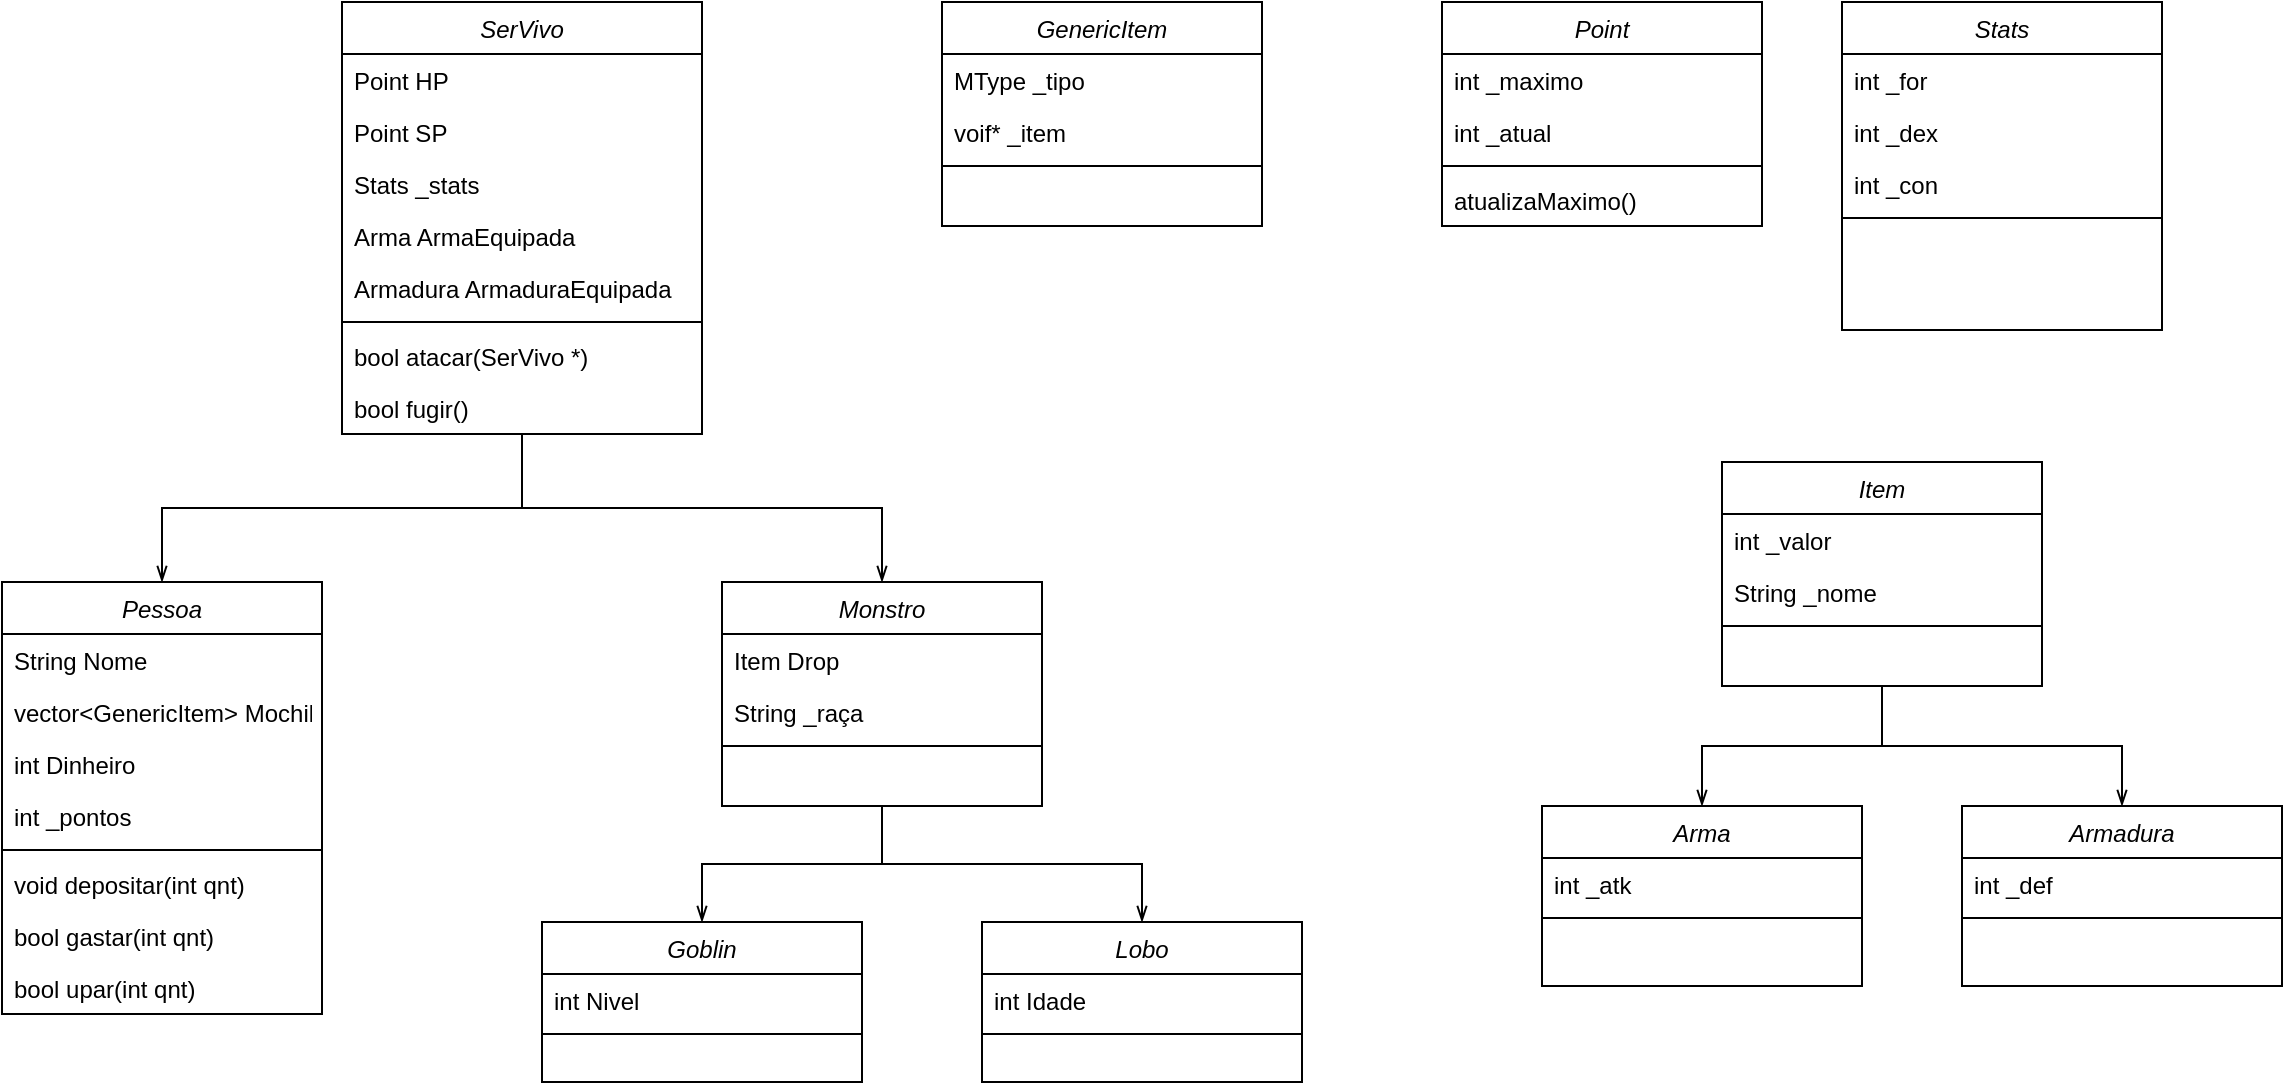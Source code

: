 <mxfile version="14.5.1" type="device"><diagram id="C5RBs43oDa-KdzZeNtuy" name="Page-1"><mxGraphModel dx="1483" dy="836" grid="1" gridSize="10" guides="1" tooltips="1" connect="1" arrows="1" fold="1" page="1" pageScale="1" pageWidth="827" pageHeight="1169" math="0" shadow="0"><root><mxCell id="WIyWlLk6GJQsqaUBKTNV-0"/><mxCell id="WIyWlLk6GJQsqaUBKTNV-1" parent="WIyWlLk6GJQsqaUBKTNV-0"/><mxCell id="zkfFHV4jXpPFQw0GAbJ--0" value="SerVivo" style="swimlane;fontStyle=2;align=center;verticalAlign=top;childLayout=stackLayout;horizontal=1;startSize=26;horizontalStack=0;resizeParent=1;resizeLast=0;collapsible=1;marginBottom=0;rounded=0;shadow=0;strokeWidth=1;" parent="WIyWlLk6GJQsqaUBKTNV-1" vertex="1"><mxGeometry x="320" y="60" width="180" height="216" as="geometry"><mxRectangle x="230" y="140" width="160" height="26" as="alternateBounds"/></mxGeometry></mxCell><mxCell id="zkfFHV4jXpPFQw0GAbJ--1" value="Point HP" style="text;align=left;verticalAlign=top;spacingLeft=4;spacingRight=4;overflow=hidden;rotatable=0;points=[[0,0.5],[1,0.5]];portConstraint=eastwest;" parent="zkfFHV4jXpPFQw0GAbJ--0" vertex="1"><mxGeometry y="26" width="180" height="26" as="geometry"/></mxCell><mxCell id="BpfBv5XqKOe322BRgMAQ-15" value="Point SP" style="text;align=left;verticalAlign=top;spacingLeft=4;spacingRight=4;overflow=hidden;rotatable=0;points=[[0,0.5],[1,0.5]];portConstraint=eastwest;rounded=0;shadow=0;html=0;" vertex="1" parent="zkfFHV4jXpPFQw0GAbJ--0"><mxGeometry y="52" width="180" height="26" as="geometry"/></mxCell><mxCell id="zkfFHV4jXpPFQw0GAbJ--3" value="Stats _stats" style="text;align=left;verticalAlign=top;spacingLeft=4;spacingRight=4;overflow=hidden;rotatable=0;points=[[0,0.5],[1,0.5]];portConstraint=eastwest;rounded=0;shadow=0;html=0;" parent="zkfFHV4jXpPFQw0GAbJ--0" vertex="1"><mxGeometry y="78" width="180" height="26" as="geometry"/></mxCell><mxCell id="BpfBv5XqKOe322BRgMAQ-14" value="Arma ArmaEquipada" style="text;align=left;verticalAlign=top;spacingLeft=4;spacingRight=4;overflow=hidden;rotatable=0;points=[[0,0.5],[1,0.5]];portConstraint=eastwest;rounded=0;shadow=0;html=0;" vertex="1" parent="zkfFHV4jXpPFQw0GAbJ--0"><mxGeometry y="104" width="180" height="26" as="geometry"/></mxCell><mxCell id="BpfBv5XqKOe322BRgMAQ-13" value="Armadura ArmaduraEquipada" style="text;align=left;verticalAlign=top;spacingLeft=4;spacingRight=4;overflow=hidden;rotatable=0;points=[[0,0.5],[1,0.5]];portConstraint=eastwest;rounded=0;shadow=0;html=0;" vertex="1" parent="zkfFHV4jXpPFQw0GAbJ--0"><mxGeometry y="130" width="180" height="26" as="geometry"/></mxCell><mxCell id="zkfFHV4jXpPFQw0GAbJ--4" value="" style="line;html=1;strokeWidth=1;align=left;verticalAlign=middle;spacingTop=-1;spacingLeft=3;spacingRight=3;rotatable=0;labelPosition=right;points=[];portConstraint=eastwest;" parent="zkfFHV4jXpPFQw0GAbJ--0" vertex="1"><mxGeometry y="156" width="180" height="8" as="geometry"/></mxCell><mxCell id="zkfFHV4jXpPFQw0GAbJ--5" value="bool atacar(SerVivo *)" style="text;align=left;verticalAlign=top;spacingLeft=4;spacingRight=4;overflow=hidden;rotatable=0;points=[[0,0.5],[1,0.5]];portConstraint=eastwest;" parent="zkfFHV4jXpPFQw0GAbJ--0" vertex="1"><mxGeometry y="164" width="180" height="26" as="geometry"/></mxCell><mxCell id="BpfBv5XqKOe322BRgMAQ-67" value="bool fugir()" style="text;align=left;verticalAlign=top;spacingLeft=4;spacingRight=4;overflow=hidden;rotatable=0;points=[[0,0.5],[1,0.5]];portConstraint=eastwest;" vertex="1" parent="zkfFHV4jXpPFQw0GAbJ--0"><mxGeometry y="190" width="180" height="26" as="geometry"/></mxCell><mxCell id="BpfBv5XqKOe322BRgMAQ-16" style="edgeStyle=orthogonalEdgeStyle;rounded=0;orthogonalLoop=1;jettySize=auto;html=1;exitX=0.5;exitY=0;exitDx=0;exitDy=0;endArrow=none;endFill=0;startArrow=openThin;startFill=0;entryX=0.5;entryY=1;entryDx=0;entryDy=0;" edge="1" parent="WIyWlLk6GJQsqaUBKTNV-1" source="BpfBv5XqKOe322BRgMAQ-1" target="zkfFHV4jXpPFQw0GAbJ--0"><mxGeometry relative="1" as="geometry"><mxPoint x="407" y="280" as="targetPoint"/></mxGeometry></mxCell><mxCell id="BpfBv5XqKOe322BRgMAQ-1" value="Pessoa" style="swimlane;fontStyle=2;align=center;verticalAlign=top;childLayout=stackLayout;horizontal=1;startSize=26;horizontalStack=0;resizeParent=1;resizeLast=0;collapsible=1;marginBottom=0;rounded=0;shadow=0;strokeWidth=1;" vertex="1" parent="WIyWlLk6GJQsqaUBKTNV-1"><mxGeometry x="150" y="350" width="160" height="216" as="geometry"><mxRectangle x="230" y="140" width="160" height="26" as="alternateBounds"/></mxGeometry></mxCell><mxCell id="BpfBv5XqKOe322BRgMAQ-2" value="String Nome" style="text;align=left;verticalAlign=top;spacingLeft=4;spacingRight=4;overflow=hidden;rotatable=0;points=[[0,0.5],[1,0.5]];portConstraint=eastwest;" vertex="1" parent="BpfBv5XqKOe322BRgMAQ-1"><mxGeometry y="26" width="160" height="26" as="geometry"/></mxCell><mxCell id="BpfBv5XqKOe322BRgMAQ-3" value="vector&lt;GenericItem&gt; Mochila" style="text;align=left;verticalAlign=top;spacingLeft=4;spacingRight=4;overflow=hidden;rotatable=0;points=[[0,0.5],[1,0.5]];portConstraint=eastwest;rounded=0;shadow=0;html=0;" vertex="1" parent="BpfBv5XqKOe322BRgMAQ-1"><mxGeometry y="52" width="160" height="26" as="geometry"/></mxCell><mxCell id="BpfBv5XqKOe322BRgMAQ-64" value="int Dinheiro" style="text;align=left;verticalAlign=top;spacingLeft=4;spacingRight=4;overflow=hidden;rotatable=0;points=[[0,0.5],[1,0.5]];portConstraint=eastwest;rounded=0;shadow=0;html=0;" vertex="1" parent="BpfBv5XqKOe322BRgMAQ-1"><mxGeometry y="78" width="160" height="26" as="geometry"/></mxCell><mxCell id="BpfBv5XqKOe322BRgMAQ-74" value="int _pontos" style="text;align=left;verticalAlign=top;spacingLeft=4;spacingRight=4;overflow=hidden;rotatable=0;points=[[0,0.5],[1,0.5]];portConstraint=eastwest;rounded=0;shadow=0;html=0;" vertex="1" parent="BpfBv5XqKOe322BRgMAQ-1"><mxGeometry y="104" width="160" height="26" as="geometry"/></mxCell><mxCell id="BpfBv5XqKOe322BRgMAQ-5" value="" style="line;html=1;strokeWidth=1;align=left;verticalAlign=middle;spacingTop=-1;spacingLeft=3;spacingRight=3;rotatable=0;labelPosition=right;points=[];portConstraint=eastwest;" vertex="1" parent="BpfBv5XqKOe322BRgMAQ-1"><mxGeometry y="130" width="160" height="8" as="geometry"/></mxCell><mxCell id="BpfBv5XqKOe322BRgMAQ-65" value="void depositar(int qnt)" style="text;align=left;verticalAlign=top;spacingLeft=4;spacingRight=4;overflow=hidden;rotatable=0;points=[[0,0.5],[1,0.5]];portConstraint=eastwest;rounded=0;shadow=0;html=0;" vertex="1" parent="BpfBv5XqKOe322BRgMAQ-1"><mxGeometry y="138" width="160" height="26" as="geometry"/></mxCell><mxCell id="BpfBv5XqKOe322BRgMAQ-66" value="bool gastar(int qnt)" style="text;align=left;verticalAlign=top;spacingLeft=4;spacingRight=4;overflow=hidden;rotatable=0;points=[[0,0.5],[1,0.5]];portConstraint=eastwest;rounded=0;shadow=0;html=0;" vertex="1" parent="BpfBv5XqKOe322BRgMAQ-1"><mxGeometry y="164" width="160" height="26" as="geometry"/></mxCell><mxCell id="BpfBv5XqKOe322BRgMAQ-75" value="bool upar(int qnt)" style="text;align=left;verticalAlign=top;spacingLeft=4;spacingRight=4;overflow=hidden;rotatable=0;points=[[0,0.5],[1,0.5]];portConstraint=eastwest;rounded=0;shadow=0;html=0;" vertex="1" parent="BpfBv5XqKOe322BRgMAQ-1"><mxGeometry y="190" width="160" height="26" as="geometry"/></mxCell><mxCell id="BpfBv5XqKOe322BRgMAQ-17" style="edgeStyle=orthogonalEdgeStyle;rounded=0;orthogonalLoop=1;jettySize=auto;html=1;exitX=0.5;exitY=0;exitDx=0;exitDy=0;startArrow=openThin;startFill=0;endArrow=none;endFill=0;entryX=0.5;entryY=1;entryDx=0;entryDy=0;" edge="1" parent="WIyWlLk6GJQsqaUBKTNV-1" source="BpfBv5XqKOe322BRgMAQ-7" target="zkfFHV4jXpPFQw0GAbJ--0"><mxGeometry relative="1" as="geometry"><mxPoint x="407" y="280" as="targetPoint"/></mxGeometry></mxCell><mxCell id="BpfBv5XqKOe322BRgMAQ-7" value="Monstro" style="swimlane;fontStyle=2;align=center;verticalAlign=top;childLayout=stackLayout;horizontal=1;startSize=26;horizontalStack=0;resizeParent=1;resizeLast=0;collapsible=1;marginBottom=0;rounded=0;shadow=0;strokeWidth=1;" vertex="1" parent="WIyWlLk6GJQsqaUBKTNV-1"><mxGeometry x="510" y="350" width="160" height="112" as="geometry"><mxRectangle x="230" y="140" width="160" height="26" as="alternateBounds"/></mxGeometry></mxCell><mxCell id="BpfBv5XqKOe322BRgMAQ-8" value="Item Drop" style="text;align=left;verticalAlign=top;spacingLeft=4;spacingRight=4;overflow=hidden;rotatable=0;points=[[0,0.5],[1,0.5]];portConstraint=eastwest;" vertex="1" parent="BpfBv5XqKOe322BRgMAQ-7"><mxGeometry y="26" width="160" height="26" as="geometry"/></mxCell><mxCell id="BpfBv5XqKOe322BRgMAQ-54" value="String _raça" style="text;align=left;verticalAlign=top;spacingLeft=4;spacingRight=4;overflow=hidden;rotatable=0;points=[[0,0.5],[1,0.5]];portConstraint=eastwest;" vertex="1" parent="BpfBv5XqKOe322BRgMAQ-7"><mxGeometry y="52" width="160" height="26" as="geometry"/></mxCell><mxCell id="BpfBv5XqKOe322BRgMAQ-11" value="" style="line;html=1;strokeWidth=1;align=left;verticalAlign=middle;spacingTop=-1;spacingLeft=3;spacingRight=3;rotatable=0;labelPosition=right;points=[];portConstraint=eastwest;" vertex="1" parent="BpfBv5XqKOe322BRgMAQ-7"><mxGeometry y="78" width="160" height="8" as="geometry"/></mxCell><mxCell id="BpfBv5XqKOe322BRgMAQ-22" style="edgeStyle=orthogonalEdgeStyle;rounded=0;orthogonalLoop=1;jettySize=auto;html=1;exitX=0.5;exitY=0;exitDx=0;exitDy=0;entryX=0.5;entryY=1;entryDx=0;entryDy=0;startArrow=openThin;startFill=0;endArrow=none;endFill=0;" edge="1" parent="WIyWlLk6GJQsqaUBKTNV-1" source="BpfBv5XqKOe322BRgMAQ-18" target="BpfBv5XqKOe322BRgMAQ-7"><mxGeometry relative="1" as="geometry"/></mxCell><mxCell id="BpfBv5XqKOe322BRgMAQ-18" value="Goblin" style="swimlane;fontStyle=2;align=center;verticalAlign=top;childLayout=stackLayout;horizontal=1;startSize=26;horizontalStack=0;resizeParent=1;resizeLast=0;collapsible=1;marginBottom=0;rounded=0;shadow=0;strokeWidth=1;" vertex="1" parent="WIyWlLk6GJQsqaUBKTNV-1"><mxGeometry x="420" y="520" width="160" height="80" as="geometry"><mxRectangle x="230" y="140" width="160" height="26" as="alternateBounds"/></mxGeometry></mxCell><mxCell id="BpfBv5XqKOe322BRgMAQ-19" value="int Nivel" style="text;align=left;verticalAlign=top;spacingLeft=4;spacingRight=4;overflow=hidden;rotatable=0;points=[[0,0.5],[1,0.5]];portConstraint=eastwest;" vertex="1" parent="BpfBv5XqKOe322BRgMAQ-18"><mxGeometry y="26" width="160" height="26" as="geometry"/></mxCell><mxCell id="BpfBv5XqKOe322BRgMAQ-20" value="" style="line;html=1;strokeWidth=1;align=left;verticalAlign=middle;spacingTop=-1;spacingLeft=3;spacingRight=3;rotatable=0;labelPosition=right;points=[];portConstraint=eastwest;" vertex="1" parent="BpfBv5XqKOe322BRgMAQ-18"><mxGeometry y="52" width="160" height="8" as="geometry"/></mxCell><mxCell id="BpfBv5XqKOe322BRgMAQ-27" style="edgeStyle=orthogonalEdgeStyle;rounded=0;orthogonalLoop=1;jettySize=auto;html=1;exitX=0.5;exitY=0;exitDx=0;exitDy=0;entryX=0.5;entryY=1;entryDx=0;entryDy=0;startArrow=openThin;startFill=0;endArrow=none;endFill=0;" edge="1" parent="WIyWlLk6GJQsqaUBKTNV-1" source="BpfBv5XqKOe322BRgMAQ-23" target="BpfBv5XqKOe322BRgMAQ-7"><mxGeometry relative="1" as="geometry"/></mxCell><mxCell id="BpfBv5XqKOe322BRgMAQ-23" value="Lobo" style="swimlane;fontStyle=2;align=center;verticalAlign=top;childLayout=stackLayout;horizontal=1;startSize=26;horizontalStack=0;resizeParent=1;resizeLast=0;collapsible=1;marginBottom=0;rounded=0;shadow=0;strokeWidth=1;" vertex="1" parent="WIyWlLk6GJQsqaUBKTNV-1"><mxGeometry x="640" y="520" width="160" height="80" as="geometry"><mxRectangle x="230" y="140" width="160" height="26" as="alternateBounds"/></mxGeometry></mxCell><mxCell id="BpfBv5XqKOe322BRgMAQ-24" value="int Idade" style="text;align=left;verticalAlign=top;spacingLeft=4;spacingRight=4;overflow=hidden;rotatable=0;points=[[0,0.5],[1,0.5]];portConstraint=eastwest;" vertex="1" parent="BpfBv5XqKOe322BRgMAQ-23"><mxGeometry y="26" width="160" height="26" as="geometry"/></mxCell><mxCell id="BpfBv5XqKOe322BRgMAQ-25" value="" style="line;html=1;strokeWidth=1;align=left;verticalAlign=middle;spacingTop=-1;spacingLeft=3;spacingRight=3;rotatable=0;labelPosition=right;points=[];portConstraint=eastwest;" vertex="1" parent="BpfBv5XqKOe322BRgMAQ-23"><mxGeometry y="52" width="160" height="8" as="geometry"/></mxCell><mxCell id="BpfBv5XqKOe322BRgMAQ-28" value="Point" style="swimlane;fontStyle=2;align=center;verticalAlign=top;childLayout=stackLayout;horizontal=1;startSize=26;horizontalStack=0;resizeParent=1;resizeLast=0;collapsible=1;marginBottom=0;rounded=0;shadow=0;strokeWidth=1;" vertex="1" parent="WIyWlLk6GJQsqaUBKTNV-1"><mxGeometry x="870" y="60" width="160" height="112" as="geometry"><mxRectangle x="230" y="140" width="160" height="26" as="alternateBounds"/></mxGeometry></mxCell><mxCell id="BpfBv5XqKOe322BRgMAQ-29" value="int _maximo" style="text;align=left;verticalAlign=top;spacingLeft=4;spacingRight=4;overflow=hidden;rotatable=0;points=[[0,0.5],[1,0.5]];portConstraint=eastwest;" vertex="1" parent="BpfBv5XqKOe322BRgMAQ-28"><mxGeometry y="26" width="160" height="26" as="geometry"/></mxCell><mxCell id="BpfBv5XqKOe322BRgMAQ-32" value="int _atual" style="text;align=left;verticalAlign=top;spacingLeft=4;spacingRight=4;overflow=hidden;rotatable=0;points=[[0,0.5],[1,0.5]];portConstraint=eastwest;" vertex="1" parent="BpfBv5XqKOe322BRgMAQ-28"><mxGeometry y="52" width="160" height="26" as="geometry"/></mxCell><mxCell id="BpfBv5XqKOe322BRgMAQ-30" value="" style="line;html=1;strokeWidth=1;align=left;verticalAlign=middle;spacingTop=-1;spacingLeft=3;spacingRight=3;rotatable=0;labelPosition=right;points=[];portConstraint=eastwest;" vertex="1" parent="BpfBv5XqKOe322BRgMAQ-28"><mxGeometry y="78" width="160" height="8" as="geometry"/></mxCell><mxCell id="BpfBv5XqKOe322BRgMAQ-31" value="atualizaMaximo()" style="text;align=left;verticalAlign=top;spacingLeft=4;spacingRight=4;overflow=hidden;rotatable=0;points=[[0,0.5],[1,0.5]];portConstraint=eastwest;" vertex="1" parent="BpfBv5XqKOe322BRgMAQ-28"><mxGeometry y="86" width="160" height="26" as="geometry"/></mxCell><mxCell id="BpfBv5XqKOe322BRgMAQ-40" value="Stats" style="swimlane;fontStyle=2;align=center;verticalAlign=top;childLayout=stackLayout;horizontal=1;startSize=26;horizontalStack=0;resizeParent=1;resizeLast=0;collapsible=1;marginBottom=0;rounded=0;shadow=0;strokeWidth=1;" vertex="1" parent="WIyWlLk6GJQsqaUBKTNV-1"><mxGeometry x="1070" y="60" width="160" height="164" as="geometry"><mxRectangle x="230" y="140" width="160" height="26" as="alternateBounds"/></mxGeometry></mxCell><mxCell id="BpfBv5XqKOe322BRgMAQ-41" value="int _for" style="text;align=left;verticalAlign=top;spacingLeft=4;spacingRight=4;overflow=hidden;rotatable=0;points=[[0,0.5],[1,0.5]];portConstraint=eastwest;" vertex="1" parent="BpfBv5XqKOe322BRgMAQ-40"><mxGeometry y="26" width="160" height="26" as="geometry"/></mxCell><mxCell id="BpfBv5XqKOe322BRgMAQ-45" value="int _dex" style="text;align=left;verticalAlign=top;spacingLeft=4;spacingRight=4;overflow=hidden;rotatable=0;points=[[0,0.5],[1,0.5]];portConstraint=eastwest;" vertex="1" parent="BpfBv5XqKOe322BRgMAQ-40"><mxGeometry y="52" width="160" height="26" as="geometry"/></mxCell><mxCell id="BpfBv5XqKOe322BRgMAQ-46" value="int _con" style="text;align=left;verticalAlign=top;spacingLeft=4;spacingRight=4;overflow=hidden;rotatable=0;points=[[0,0.5],[1,0.5]];portConstraint=eastwest;" vertex="1" parent="BpfBv5XqKOe322BRgMAQ-40"><mxGeometry y="78" width="160" height="26" as="geometry"/></mxCell><mxCell id="BpfBv5XqKOe322BRgMAQ-43" value="" style="line;html=1;strokeWidth=1;align=left;verticalAlign=middle;spacingTop=-1;spacingLeft=3;spacingRight=3;rotatable=0;labelPosition=right;points=[];portConstraint=eastwest;" vertex="1" parent="BpfBv5XqKOe322BRgMAQ-40"><mxGeometry y="104" width="160" height="8" as="geometry"/></mxCell><mxCell id="BpfBv5XqKOe322BRgMAQ-48" value="Item" style="swimlane;fontStyle=2;align=center;verticalAlign=top;childLayout=stackLayout;horizontal=1;startSize=26;horizontalStack=0;resizeParent=1;resizeLast=0;collapsible=1;marginBottom=0;rounded=0;shadow=0;strokeWidth=1;" vertex="1" parent="WIyWlLk6GJQsqaUBKTNV-1"><mxGeometry x="1010" y="290" width="160" height="112" as="geometry"><mxRectangle x="230" y="140" width="160" height="26" as="alternateBounds"/></mxGeometry></mxCell><mxCell id="BpfBv5XqKOe322BRgMAQ-49" value="int _valor" style="text;align=left;verticalAlign=top;spacingLeft=4;spacingRight=4;overflow=hidden;rotatable=0;points=[[0,0.5],[1,0.5]];portConstraint=eastwest;" vertex="1" parent="BpfBv5XqKOe322BRgMAQ-48"><mxGeometry y="26" width="160" height="26" as="geometry"/></mxCell><mxCell id="BpfBv5XqKOe322BRgMAQ-50" value="String _nome" style="text;align=left;verticalAlign=top;spacingLeft=4;spacingRight=4;overflow=hidden;rotatable=0;points=[[0,0.5],[1,0.5]];portConstraint=eastwest;" vertex="1" parent="BpfBv5XqKOe322BRgMAQ-48"><mxGeometry y="52" width="160" height="26" as="geometry"/></mxCell><mxCell id="BpfBv5XqKOe322BRgMAQ-51" value="" style="line;html=1;strokeWidth=1;align=left;verticalAlign=middle;spacingTop=-1;spacingLeft=3;spacingRight=3;rotatable=0;labelPosition=right;points=[];portConstraint=eastwest;" vertex="1" parent="BpfBv5XqKOe322BRgMAQ-48"><mxGeometry y="78" width="160" height="8" as="geometry"/></mxCell><mxCell id="BpfBv5XqKOe322BRgMAQ-62" style="edgeStyle=orthogonalEdgeStyle;rounded=0;orthogonalLoop=1;jettySize=auto;html=1;exitX=0.5;exitY=0;exitDx=0;exitDy=0;entryX=0.5;entryY=1;entryDx=0;entryDy=0;startArrow=openThin;startFill=0;endArrow=none;endFill=0;" edge="1" parent="WIyWlLk6GJQsqaUBKTNV-1" source="BpfBv5XqKOe322BRgMAQ-55" target="BpfBv5XqKOe322BRgMAQ-48"><mxGeometry relative="1" as="geometry"/></mxCell><mxCell id="BpfBv5XqKOe322BRgMAQ-55" value="Arma" style="swimlane;fontStyle=2;align=center;verticalAlign=top;childLayout=stackLayout;horizontal=1;startSize=26;horizontalStack=0;resizeParent=1;resizeLast=0;collapsible=1;marginBottom=0;rounded=0;shadow=0;strokeWidth=1;" vertex="1" parent="WIyWlLk6GJQsqaUBKTNV-1"><mxGeometry x="920" y="462" width="160" height="90" as="geometry"><mxRectangle x="230" y="140" width="160" height="26" as="alternateBounds"/></mxGeometry></mxCell><mxCell id="BpfBv5XqKOe322BRgMAQ-56" value="int _atk" style="text;align=left;verticalAlign=top;spacingLeft=4;spacingRight=4;overflow=hidden;rotatable=0;points=[[0,0.5],[1,0.5]];portConstraint=eastwest;" vertex="1" parent="BpfBv5XqKOe322BRgMAQ-55"><mxGeometry y="26" width="160" height="26" as="geometry"/></mxCell><mxCell id="BpfBv5XqKOe322BRgMAQ-58" value="" style="line;html=1;strokeWidth=1;align=left;verticalAlign=middle;spacingTop=-1;spacingLeft=3;spacingRight=3;rotatable=0;labelPosition=right;points=[];portConstraint=eastwest;" vertex="1" parent="BpfBv5XqKOe322BRgMAQ-55"><mxGeometry y="52" width="160" height="8" as="geometry"/></mxCell><mxCell id="BpfBv5XqKOe322BRgMAQ-63" style="edgeStyle=orthogonalEdgeStyle;rounded=0;orthogonalLoop=1;jettySize=auto;html=1;exitX=0.5;exitY=0;exitDx=0;exitDy=0;entryX=0.5;entryY=1;entryDx=0;entryDy=0;startArrow=openThin;startFill=0;endArrow=none;endFill=0;" edge="1" parent="WIyWlLk6GJQsqaUBKTNV-1" source="BpfBv5XqKOe322BRgMAQ-59" target="BpfBv5XqKOe322BRgMAQ-48"><mxGeometry relative="1" as="geometry"/></mxCell><mxCell id="BpfBv5XqKOe322BRgMAQ-59" value="Armadura" style="swimlane;fontStyle=2;align=center;verticalAlign=top;childLayout=stackLayout;horizontal=1;startSize=26;horizontalStack=0;resizeParent=1;resizeLast=0;collapsible=1;marginBottom=0;rounded=0;shadow=0;strokeWidth=1;" vertex="1" parent="WIyWlLk6GJQsqaUBKTNV-1"><mxGeometry x="1130" y="462" width="160" height="90" as="geometry"><mxRectangle x="230" y="140" width="160" height="26" as="alternateBounds"/></mxGeometry></mxCell><mxCell id="BpfBv5XqKOe322BRgMAQ-60" value="int _def" style="text;align=left;verticalAlign=top;spacingLeft=4;spacingRight=4;overflow=hidden;rotatable=0;points=[[0,0.5],[1,0.5]];portConstraint=eastwest;" vertex="1" parent="BpfBv5XqKOe322BRgMAQ-59"><mxGeometry y="26" width="160" height="26" as="geometry"/></mxCell><mxCell id="BpfBv5XqKOe322BRgMAQ-61" value="" style="line;html=1;strokeWidth=1;align=left;verticalAlign=middle;spacingTop=-1;spacingLeft=3;spacingRight=3;rotatable=0;labelPosition=right;points=[];portConstraint=eastwest;" vertex="1" parent="BpfBv5XqKOe322BRgMAQ-59"><mxGeometry y="52" width="160" height="8" as="geometry"/></mxCell><mxCell id="BpfBv5XqKOe322BRgMAQ-68" value="GenericItem" style="swimlane;fontStyle=2;align=center;verticalAlign=top;childLayout=stackLayout;horizontal=1;startSize=26;horizontalStack=0;resizeParent=1;resizeLast=0;collapsible=1;marginBottom=0;rounded=0;shadow=0;strokeWidth=1;" vertex="1" parent="WIyWlLk6GJQsqaUBKTNV-1"><mxGeometry x="620" y="60" width="160" height="112" as="geometry"><mxRectangle x="230" y="140" width="160" height="26" as="alternateBounds"/></mxGeometry></mxCell><mxCell id="BpfBv5XqKOe322BRgMAQ-69" value="MType _tipo" style="text;align=left;verticalAlign=top;spacingLeft=4;spacingRight=4;overflow=hidden;rotatable=0;points=[[0,0.5],[1,0.5]];portConstraint=eastwest;" vertex="1" parent="BpfBv5XqKOe322BRgMAQ-68"><mxGeometry y="26" width="160" height="26" as="geometry"/></mxCell><mxCell id="BpfBv5XqKOe322BRgMAQ-70" value="voif* _item" style="text;align=left;verticalAlign=top;spacingLeft=4;spacingRight=4;overflow=hidden;rotatable=0;points=[[0,0.5],[1,0.5]];portConstraint=eastwest;" vertex="1" parent="BpfBv5XqKOe322BRgMAQ-68"><mxGeometry y="52" width="160" height="26" as="geometry"/></mxCell><mxCell id="BpfBv5XqKOe322BRgMAQ-71" value="" style="line;html=1;strokeWidth=1;align=left;verticalAlign=middle;spacingTop=-1;spacingLeft=3;spacingRight=3;rotatable=0;labelPosition=right;points=[];portConstraint=eastwest;" vertex="1" parent="BpfBv5XqKOe322BRgMAQ-68"><mxGeometry y="78" width="160" height="8" as="geometry"/></mxCell></root></mxGraphModel></diagram></mxfile>